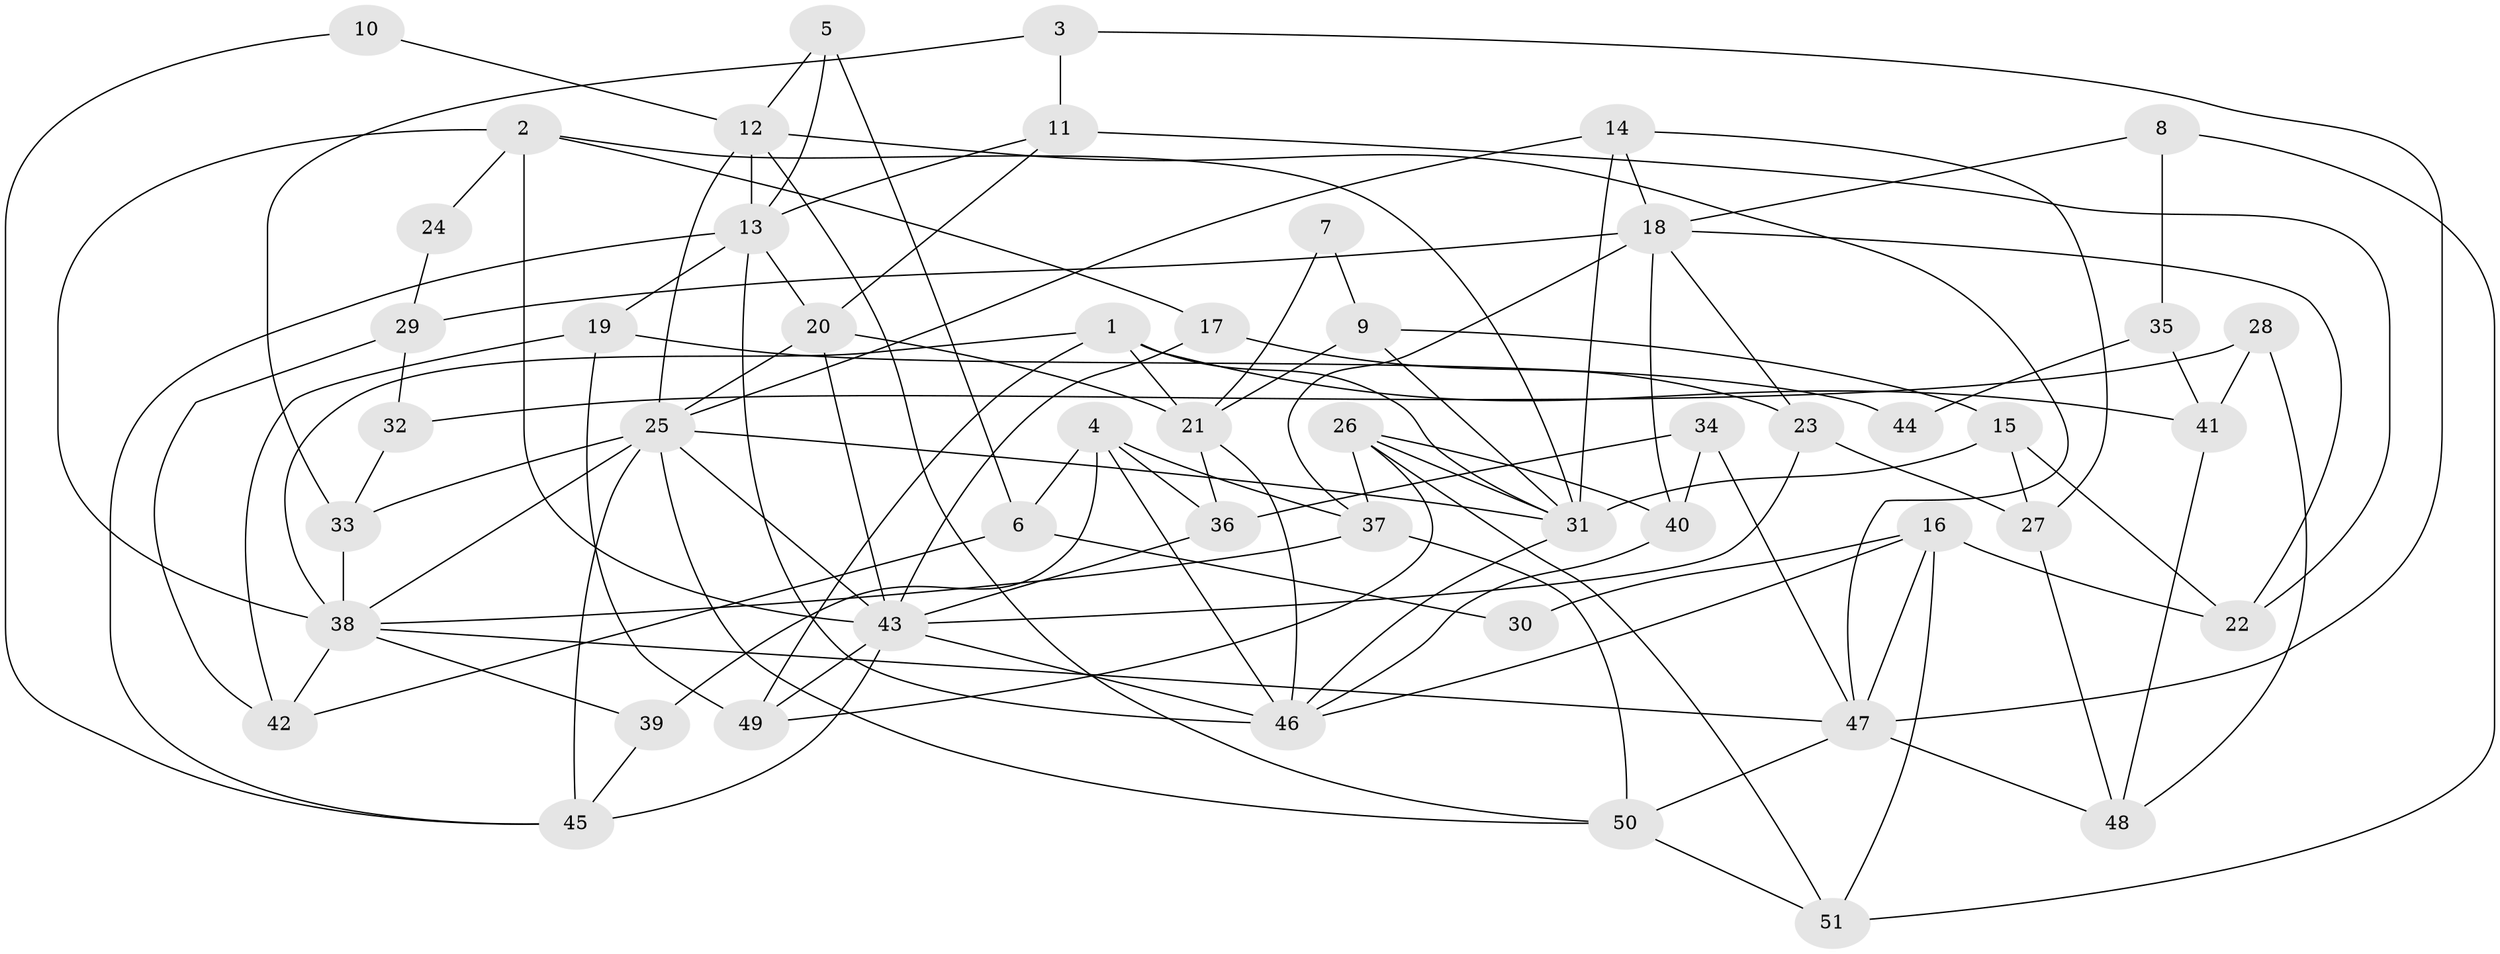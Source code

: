 // original degree distribution, {6: 0.08333333333333333, 5: 0.1527777777777778, 3: 0.3055555555555556, 4: 0.2916666666666667, 2: 0.1111111111111111, 8: 0.013888888888888888, 9: 0.013888888888888888, 7: 0.027777777777777776}
// Generated by graph-tools (version 1.1) at 2025/37/03/04/25 23:37:08]
// undirected, 51 vertices, 114 edges
graph export_dot {
  node [color=gray90,style=filled];
  1;
  2;
  3;
  4;
  5;
  6;
  7;
  8;
  9;
  10;
  11;
  12;
  13;
  14;
  15;
  16;
  17;
  18;
  19;
  20;
  21;
  22;
  23;
  24;
  25;
  26;
  27;
  28;
  29;
  30;
  31;
  32;
  33;
  34;
  35;
  36;
  37;
  38;
  39;
  40;
  41;
  42;
  43;
  44;
  45;
  46;
  47;
  48;
  49;
  50;
  51;
  1 -- 21 [weight=1.0];
  1 -- 31 [weight=1.0];
  1 -- 38 [weight=1.0];
  1 -- 41 [weight=1.0];
  1 -- 49 [weight=1.0];
  2 -- 17 [weight=1.0];
  2 -- 24 [weight=1.0];
  2 -- 31 [weight=1.0];
  2 -- 38 [weight=1.0];
  2 -- 43 [weight=1.0];
  3 -- 11 [weight=1.0];
  3 -- 33 [weight=1.0];
  3 -- 47 [weight=1.0];
  4 -- 6 [weight=1.0];
  4 -- 36 [weight=1.0];
  4 -- 37 [weight=1.0];
  4 -- 39 [weight=1.0];
  4 -- 46 [weight=1.0];
  5 -- 6 [weight=1.0];
  5 -- 12 [weight=1.0];
  5 -- 13 [weight=1.0];
  6 -- 30 [weight=1.0];
  6 -- 42 [weight=1.0];
  7 -- 9 [weight=1.0];
  7 -- 21 [weight=1.0];
  8 -- 18 [weight=1.0];
  8 -- 35 [weight=1.0];
  8 -- 51 [weight=1.0];
  9 -- 15 [weight=1.0];
  9 -- 21 [weight=1.0];
  9 -- 31 [weight=1.0];
  10 -- 12 [weight=1.0];
  10 -- 45 [weight=1.0];
  11 -- 13 [weight=1.0];
  11 -- 20 [weight=1.0];
  11 -- 22 [weight=1.0];
  12 -- 13 [weight=1.0];
  12 -- 25 [weight=1.0];
  12 -- 47 [weight=1.0];
  12 -- 50 [weight=1.0];
  13 -- 19 [weight=1.0];
  13 -- 20 [weight=1.0];
  13 -- 45 [weight=1.0];
  13 -- 46 [weight=1.0];
  14 -- 18 [weight=1.0];
  14 -- 25 [weight=1.0];
  14 -- 27 [weight=1.0];
  14 -- 31 [weight=1.0];
  15 -- 22 [weight=1.0];
  15 -- 27 [weight=1.0];
  15 -- 31 [weight=1.0];
  16 -- 22 [weight=1.0];
  16 -- 30 [weight=1.0];
  16 -- 46 [weight=1.0];
  16 -- 47 [weight=1.0];
  16 -- 51 [weight=1.0];
  17 -- 23 [weight=1.0];
  17 -- 43 [weight=1.0];
  18 -- 22 [weight=1.0];
  18 -- 23 [weight=1.0];
  18 -- 29 [weight=1.0];
  18 -- 37 [weight=2.0];
  18 -- 40 [weight=1.0];
  19 -- 42 [weight=1.0];
  19 -- 44 [weight=1.0];
  19 -- 49 [weight=1.0];
  20 -- 21 [weight=1.0];
  20 -- 25 [weight=2.0];
  20 -- 43 [weight=1.0];
  21 -- 36 [weight=1.0];
  21 -- 46 [weight=1.0];
  23 -- 27 [weight=1.0];
  23 -- 43 [weight=1.0];
  24 -- 29 [weight=1.0];
  25 -- 31 [weight=1.0];
  25 -- 33 [weight=1.0];
  25 -- 38 [weight=1.0];
  25 -- 43 [weight=1.0];
  25 -- 45 [weight=2.0];
  25 -- 50 [weight=1.0];
  26 -- 31 [weight=2.0];
  26 -- 37 [weight=1.0];
  26 -- 40 [weight=1.0];
  26 -- 49 [weight=1.0];
  26 -- 51 [weight=1.0];
  27 -- 48 [weight=1.0];
  28 -- 32 [weight=1.0];
  28 -- 41 [weight=1.0];
  28 -- 48 [weight=1.0];
  29 -- 32 [weight=1.0];
  29 -- 42 [weight=1.0];
  31 -- 46 [weight=1.0];
  32 -- 33 [weight=1.0];
  33 -- 38 [weight=1.0];
  34 -- 36 [weight=1.0];
  34 -- 40 [weight=1.0];
  34 -- 47 [weight=1.0];
  35 -- 41 [weight=1.0];
  35 -- 44 [weight=1.0];
  36 -- 43 [weight=1.0];
  37 -- 38 [weight=1.0];
  37 -- 50 [weight=2.0];
  38 -- 39 [weight=1.0];
  38 -- 42 [weight=1.0];
  38 -- 47 [weight=1.0];
  39 -- 45 [weight=2.0];
  40 -- 46 [weight=1.0];
  41 -- 48 [weight=1.0];
  43 -- 45 [weight=1.0];
  43 -- 46 [weight=1.0];
  43 -- 49 [weight=1.0];
  47 -- 48 [weight=1.0];
  47 -- 50 [weight=1.0];
  50 -- 51 [weight=1.0];
}
